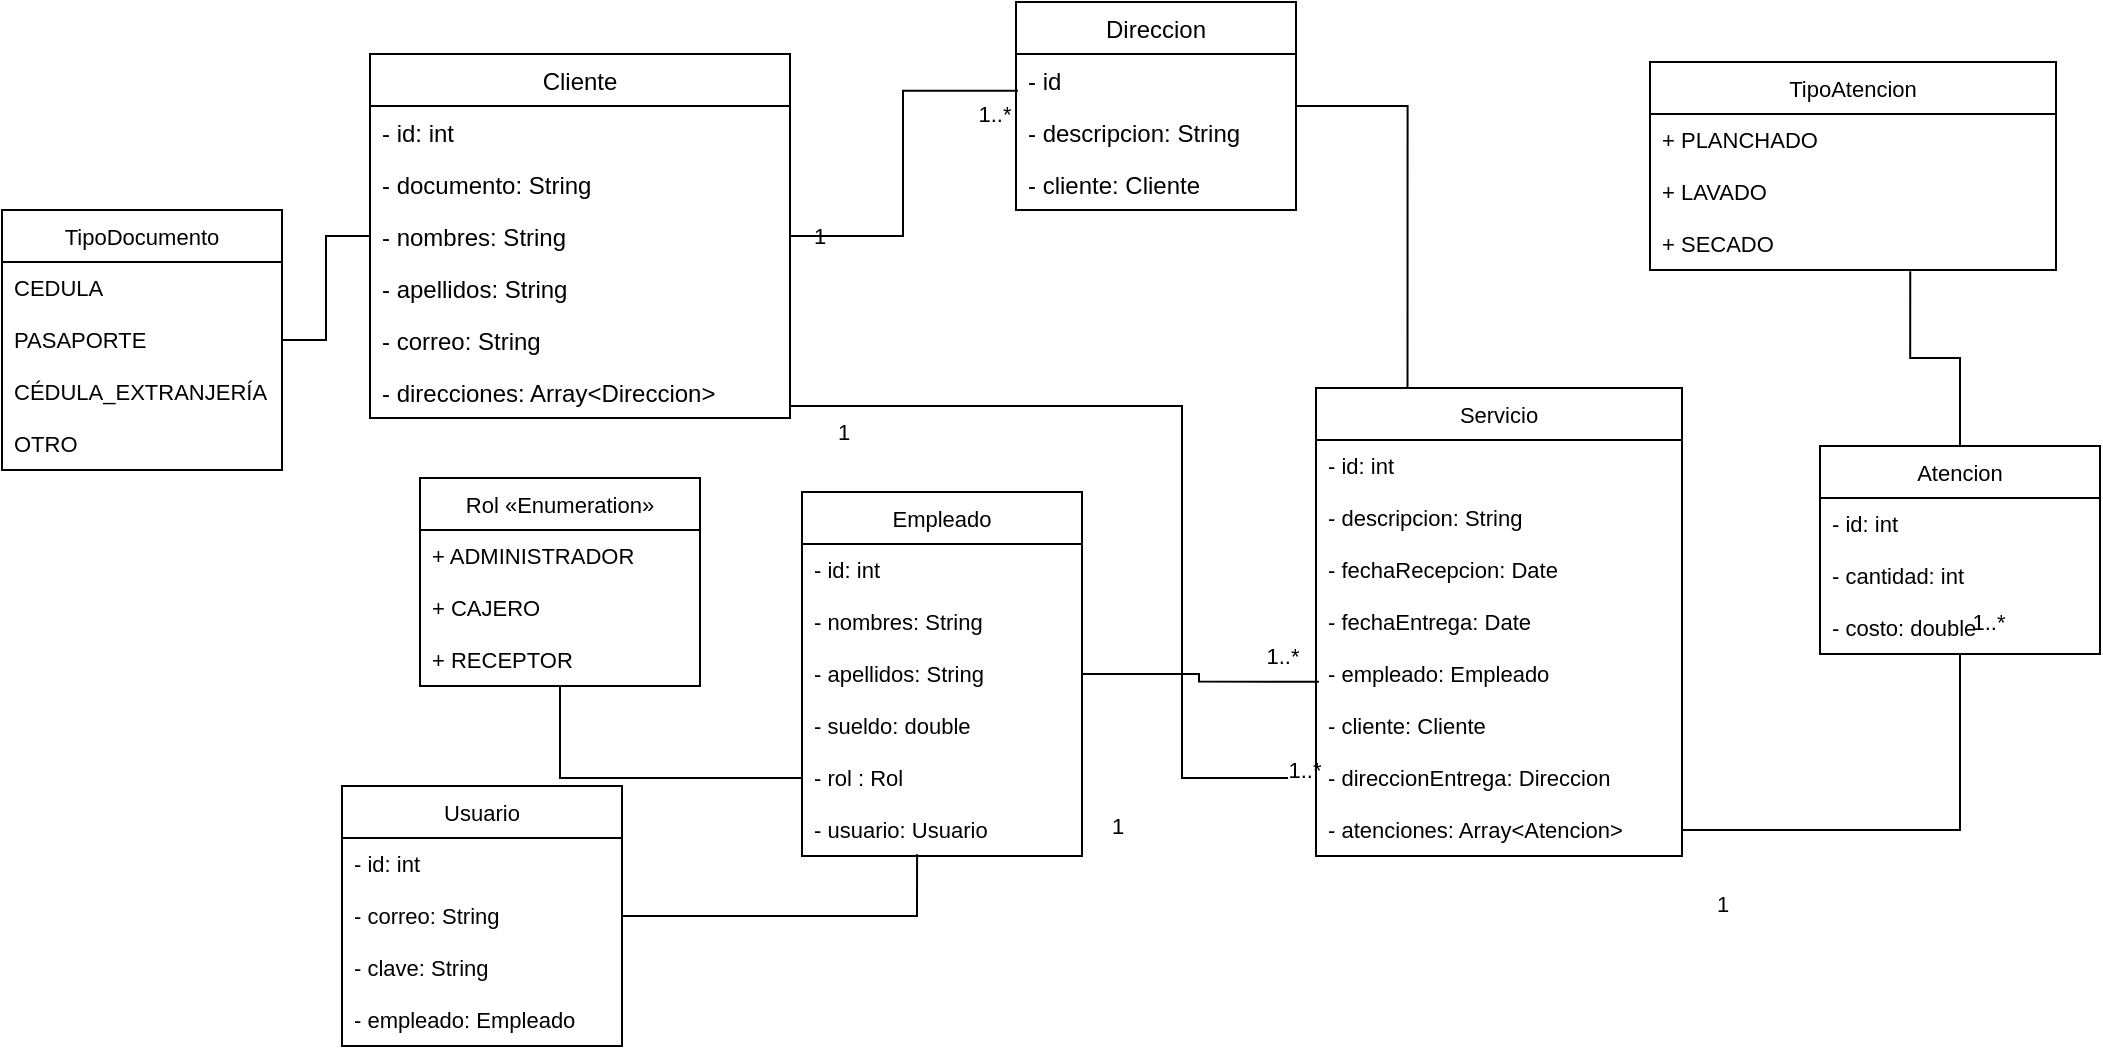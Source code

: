 <mxfile version="20.3.0" type="device"><diagram id="C5RBs43oDa-KdzZeNtuy" name="Page-1"><mxGraphModel dx="807" dy="546" grid="0" gridSize="10" guides="1" tooltips="1" connect="1" arrows="1" fold="1" page="0" pageScale="1" pageWidth="827" pageHeight="1169" math="0" shadow="0"><root><mxCell id="WIyWlLk6GJQsqaUBKTNV-0"/><mxCell id="WIyWlLk6GJQsqaUBKTNV-1" parent="WIyWlLk6GJQsqaUBKTNV-0"/><mxCell id="LuBKdnHVAFgcyeqfizyc-15" style="edgeStyle=orthogonalEdgeStyle;rounded=0;orthogonalLoop=1;jettySize=auto;html=1;entryX=0.007;entryY=0.709;entryDx=0;entryDy=0;entryPerimeter=0;endArrow=none;endFill=0;" edge="1" parent="WIyWlLk6GJQsqaUBKTNV-1" source="LuBKdnHVAFgcyeqfizyc-4" target="LuBKdnHVAFgcyeqfizyc-12"><mxGeometry relative="1" as="geometry"/></mxCell><mxCell id="LuBKdnHVAFgcyeqfizyc-16" value="1..*" style="edgeLabel;html=1;align=center;verticalAlign=middle;resizable=0;points=[];" vertex="1" connectable="0" parent="LuBKdnHVAFgcyeqfizyc-15"><mxGeometry x="0.895" y="-1" relative="1" as="geometry"><mxPoint x="-3" y="10" as="offset"/></mxGeometry></mxCell><mxCell id="LuBKdnHVAFgcyeqfizyc-44" style="edgeStyle=orthogonalEdgeStyle;rounded=0;orthogonalLoop=1;jettySize=auto;html=1;fontSize=11;endArrow=none;endFill=0;entryX=0;entryY=0.5;entryDx=0;entryDy=0;" edge="1" parent="WIyWlLk6GJQsqaUBKTNV-1" source="LuBKdnHVAFgcyeqfizyc-4" target="LuBKdnHVAFgcyeqfizyc-43"><mxGeometry relative="1" as="geometry"><Array as="points"><mxPoint x="443" y="361"/><mxPoint x="443" y="547"/></Array></mxGeometry></mxCell><mxCell id="LuBKdnHVAFgcyeqfizyc-46" value="1..*" style="edgeLabel;html=1;align=center;verticalAlign=middle;resizable=0;points=[];fontSize=11;" vertex="1" connectable="0" parent="LuBKdnHVAFgcyeqfizyc-44"><mxGeometry x="0.959" y="-2" relative="1" as="geometry"><mxPoint x="-8" y="12" as="offset"/></mxGeometry></mxCell><mxCell id="LuBKdnHVAFgcyeqfizyc-4" value="Cliente" style="swimlane;fontStyle=0;childLayout=stackLayout;horizontal=1;startSize=26;fillColor=none;horizontalStack=0;resizeParent=1;resizeParentMax=0;resizeLast=0;collapsible=1;marginBottom=0;" vertex="1" parent="WIyWlLk6GJQsqaUBKTNV-1"><mxGeometry x="37" y="185" width="210" height="182" as="geometry"/></mxCell><mxCell id="LuBKdnHVAFgcyeqfizyc-5" value="- id: int" style="text;strokeColor=none;fillColor=none;align=left;verticalAlign=top;spacingLeft=4;spacingRight=4;overflow=hidden;rotatable=0;points=[[0,0.5],[1,0.5]];portConstraint=eastwest;" vertex="1" parent="LuBKdnHVAFgcyeqfizyc-4"><mxGeometry y="26" width="210" height="26" as="geometry"/></mxCell><mxCell id="LuBKdnHVAFgcyeqfizyc-68" value="- documento: String" style="text;strokeColor=none;fillColor=none;align=left;verticalAlign=top;spacingLeft=4;spacingRight=4;overflow=hidden;rotatable=0;points=[[0,0.5],[1,0.5]];portConstraint=eastwest;" vertex="1" parent="LuBKdnHVAFgcyeqfizyc-4"><mxGeometry y="52" width="210" height="26" as="geometry"/></mxCell><mxCell id="LuBKdnHVAFgcyeqfizyc-6" value="- nombres: String" style="text;strokeColor=none;fillColor=none;align=left;verticalAlign=top;spacingLeft=4;spacingRight=4;overflow=hidden;rotatable=0;points=[[0,0.5],[1,0.5]];portConstraint=eastwest;" vertex="1" parent="LuBKdnHVAFgcyeqfizyc-4"><mxGeometry y="78" width="210" height="26" as="geometry"/></mxCell><mxCell id="LuBKdnHVAFgcyeqfizyc-7" value="- apellidos: String" style="text;strokeColor=none;fillColor=none;align=left;verticalAlign=top;spacingLeft=4;spacingRight=4;overflow=hidden;rotatable=0;points=[[0,0.5],[1,0.5]];portConstraint=eastwest;" vertex="1" parent="LuBKdnHVAFgcyeqfizyc-4"><mxGeometry y="104" width="210" height="26" as="geometry"/></mxCell><mxCell id="LuBKdnHVAFgcyeqfizyc-8" value="- correo: String" style="text;strokeColor=none;fillColor=none;align=left;verticalAlign=top;spacingLeft=4;spacingRight=4;overflow=hidden;rotatable=0;points=[[0,0.5],[1,0.5]];portConstraint=eastwest;" vertex="1" parent="LuBKdnHVAFgcyeqfizyc-4"><mxGeometry y="130" width="210" height="26" as="geometry"/></mxCell><mxCell id="LuBKdnHVAFgcyeqfizyc-9" value="- direcciones: Array&lt;Direccion&gt;" style="text;strokeColor=none;fillColor=none;align=left;verticalAlign=top;spacingLeft=4;spacingRight=4;overflow=hidden;rotatable=0;points=[[0,0.5],[1,0.5]];portConstraint=eastwest;" vertex="1" parent="LuBKdnHVAFgcyeqfizyc-4"><mxGeometry y="156" width="210" height="26" as="geometry"/></mxCell><mxCell id="LuBKdnHVAFgcyeqfizyc-52" style="edgeStyle=orthogonalEdgeStyle;rounded=0;orthogonalLoop=1;jettySize=auto;html=1;entryX=0.25;entryY=0;entryDx=0;entryDy=0;fontSize=11;endArrow=none;endFill=0;" edge="1" parent="WIyWlLk6GJQsqaUBKTNV-1" source="LuBKdnHVAFgcyeqfizyc-11" target="LuBKdnHVAFgcyeqfizyc-30"><mxGeometry relative="1" as="geometry"/></mxCell><mxCell id="LuBKdnHVAFgcyeqfizyc-11" value="Direccion" style="swimlane;fontStyle=0;childLayout=stackLayout;horizontal=1;startSize=26;fillColor=none;horizontalStack=0;resizeParent=1;resizeParentMax=0;resizeLast=0;collapsible=1;marginBottom=0;" vertex="1" parent="WIyWlLk6GJQsqaUBKTNV-1"><mxGeometry x="360" y="159" width="140" height="104" as="geometry"/></mxCell><mxCell id="LuBKdnHVAFgcyeqfizyc-12" value="- id" style="text;strokeColor=none;fillColor=none;align=left;verticalAlign=top;spacingLeft=4;spacingRight=4;overflow=hidden;rotatable=0;points=[[0,0.5],[1,0.5]];portConstraint=eastwest;" vertex="1" parent="LuBKdnHVAFgcyeqfizyc-11"><mxGeometry y="26" width="140" height="26" as="geometry"/></mxCell><mxCell id="LuBKdnHVAFgcyeqfizyc-13" value="- descripcion: String" style="text;strokeColor=none;fillColor=none;align=left;verticalAlign=top;spacingLeft=4;spacingRight=4;overflow=hidden;rotatable=0;points=[[0,0.5],[1,0.5]];portConstraint=eastwest;" vertex="1" parent="LuBKdnHVAFgcyeqfizyc-11"><mxGeometry y="52" width="140" height="26" as="geometry"/></mxCell><mxCell id="LuBKdnHVAFgcyeqfizyc-14" value="- cliente: Cliente" style="text;strokeColor=none;fillColor=none;align=left;verticalAlign=top;spacingLeft=4;spacingRight=4;overflow=hidden;rotatable=0;points=[[0,0.5],[1,0.5]];portConstraint=eastwest;" vertex="1" parent="LuBKdnHVAFgcyeqfizyc-11"><mxGeometry y="78" width="140" height="26" as="geometry"/></mxCell><mxCell id="LuBKdnHVAFgcyeqfizyc-18" value="1" style="text;html=1;strokeColor=none;fillColor=none;align=center;verticalAlign=middle;whiteSpace=wrap;rounded=0;fontSize=11;" vertex="1" parent="WIyWlLk6GJQsqaUBKTNV-1"><mxGeometry x="232" y="261" width="60" height="30" as="geometry"/></mxCell><mxCell id="LuBKdnHVAFgcyeqfizyc-47" style="edgeStyle=orthogonalEdgeStyle;rounded=0;orthogonalLoop=1;jettySize=auto;html=1;entryX=0.008;entryY=0.648;entryDx=0;entryDy=0;entryPerimeter=0;fontSize=11;endArrow=none;endFill=0;" edge="1" parent="WIyWlLk6GJQsqaUBKTNV-1" source="LuBKdnHVAFgcyeqfizyc-19" target="LuBKdnHVAFgcyeqfizyc-42"><mxGeometry relative="1" as="geometry"/></mxCell><mxCell id="LuBKdnHVAFgcyeqfizyc-49" value="1..*" style="edgeLabel;html=1;align=center;verticalAlign=middle;resizable=0;points=[];fontSize=11;" vertex="1" connectable="0" parent="LuBKdnHVAFgcyeqfizyc-47"><mxGeometry x="0.75" y="1" relative="1" as="geometry"><mxPoint x="-3" y="-12" as="offset"/></mxGeometry></mxCell><mxCell id="LuBKdnHVAFgcyeqfizyc-60" value="1..*" style="edgeLabel;html=1;align=center;verticalAlign=middle;resizable=0;points=[];fontSize=11;" vertex="1" connectable="0" parent="LuBKdnHVAFgcyeqfizyc-47"><mxGeometry x="0.75" y="1" relative="1" as="geometry"><mxPoint x="350" y="-29" as="offset"/></mxGeometry></mxCell><mxCell id="LuBKdnHVAFgcyeqfizyc-19" value="Empleado" style="swimlane;fontStyle=0;childLayout=stackLayout;horizontal=1;startSize=26;fillColor=none;horizontalStack=0;resizeParent=1;resizeParentMax=0;resizeLast=0;collapsible=1;marginBottom=0;fontSize=11;" vertex="1" parent="WIyWlLk6GJQsqaUBKTNV-1"><mxGeometry x="253" y="404" width="140" height="182" as="geometry"/></mxCell><mxCell id="LuBKdnHVAFgcyeqfizyc-20" value="- id: int" style="text;strokeColor=none;fillColor=none;align=left;verticalAlign=top;spacingLeft=4;spacingRight=4;overflow=hidden;rotatable=0;points=[[0,0.5],[1,0.5]];portConstraint=eastwest;fontSize=11;" vertex="1" parent="LuBKdnHVAFgcyeqfizyc-19"><mxGeometry y="26" width="140" height="26" as="geometry"/></mxCell><mxCell id="LuBKdnHVAFgcyeqfizyc-21" value="- nombres: String" style="text;strokeColor=none;fillColor=none;align=left;verticalAlign=top;spacingLeft=4;spacingRight=4;overflow=hidden;rotatable=0;points=[[0,0.5],[1,0.5]];portConstraint=eastwest;fontSize=11;" vertex="1" parent="LuBKdnHVAFgcyeqfizyc-19"><mxGeometry y="52" width="140" height="26" as="geometry"/></mxCell><mxCell id="LuBKdnHVAFgcyeqfizyc-22" value="- apellidos: String" style="text;strokeColor=none;fillColor=none;align=left;verticalAlign=top;spacingLeft=4;spacingRight=4;overflow=hidden;rotatable=0;points=[[0,0.5],[1,0.5]];portConstraint=eastwest;fontSize=11;" vertex="1" parent="LuBKdnHVAFgcyeqfizyc-19"><mxGeometry y="78" width="140" height="26" as="geometry"/></mxCell><mxCell id="LuBKdnHVAFgcyeqfizyc-23" value="- sueldo: double" style="text;strokeColor=none;fillColor=none;align=left;verticalAlign=top;spacingLeft=4;spacingRight=4;overflow=hidden;rotatable=0;points=[[0,0.5],[1,0.5]];portConstraint=eastwest;fontSize=11;" vertex="1" parent="LuBKdnHVAFgcyeqfizyc-19"><mxGeometry y="104" width="140" height="26" as="geometry"/></mxCell><mxCell id="LuBKdnHVAFgcyeqfizyc-28" value="- rol : Rol" style="text;strokeColor=none;fillColor=none;align=left;verticalAlign=top;spacingLeft=4;spacingRight=4;overflow=hidden;rotatable=0;points=[[0,0.5],[1,0.5]];portConstraint=eastwest;fontSize=11;" vertex="1" parent="LuBKdnHVAFgcyeqfizyc-19"><mxGeometry y="130" width="140" height="26" as="geometry"/></mxCell><mxCell id="LuBKdnHVAFgcyeqfizyc-65" value="- usuario: Usuario" style="text;strokeColor=none;fillColor=none;align=left;verticalAlign=top;spacingLeft=4;spacingRight=4;overflow=hidden;rotatable=0;points=[[0,0.5],[1,0.5]];portConstraint=eastwest;fontSize=11;" vertex="1" parent="LuBKdnHVAFgcyeqfizyc-19"><mxGeometry y="156" width="140" height="26" as="geometry"/></mxCell><mxCell id="LuBKdnHVAFgcyeqfizyc-29" style="edgeStyle=orthogonalEdgeStyle;rounded=0;orthogonalLoop=1;jettySize=auto;html=1;entryX=0;entryY=0.5;entryDx=0;entryDy=0;fontSize=11;endArrow=none;endFill=0;" edge="1" parent="WIyWlLk6GJQsqaUBKTNV-1" source="LuBKdnHVAFgcyeqfizyc-24" target="LuBKdnHVAFgcyeqfizyc-28"><mxGeometry relative="1" as="geometry"/></mxCell><mxCell id="LuBKdnHVAFgcyeqfizyc-24" value="Rol «Enumeration»" style="swimlane;fontStyle=0;childLayout=stackLayout;horizontal=1;startSize=26;fillColor=none;horizontalStack=0;resizeParent=1;resizeParentMax=0;resizeLast=0;collapsible=1;marginBottom=0;fontSize=11;" vertex="1" parent="WIyWlLk6GJQsqaUBKTNV-1"><mxGeometry x="62" y="397" width="140" height="104" as="geometry"/></mxCell><mxCell id="LuBKdnHVAFgcyeqfizyc-25" value="+ ADMINISTRADOR" style="text;strokeColor=none;fillColor=none;align=left;verticalAlign=top;spacingLeft=4;spacingRight=4;overflow=hidden;rotatable=0;points=[[0,0.5],[1,0.5]];portConstraint=eastwest;fontSize=11;" vertex="1" parent="LuBKdnHVAFgcyeqfizyc-24"><mxGeometry y="26" width="140" height="26" as="geometry"/></mxCell><mxCell id="LuBKdnHVAFgcyeqfizyc-26" value="+ CAJERO" style="text;strokeColor=none;fillColor=none;align=left;verticalAlign=top;spacingLeft=4;spacingRight=4;overflow=hidden;rotatable=0;points=[[0,0.5],[1,0.5]];portConstraint=eastwest;fontSize=11;" vertex="1" parent="LuBKdnHVAFgcyeqfizyc-24"><mxGeometry y="52" width="140" height="26" as="geometry"/></mxCell><mxCell id="LuBKdnHVAFgcyeqfizyc-27" value="+ RECEPTOR" style="text;strokeColor=none;fillColor=none;align=left;verticalAlign=top;spacingLeft=4;spacingRight=4;overflow=hidden;rotatable=0;points=[[0,0.5],[1,0.5]];portConstraint=eastwest;fontSize=11;" vertex="1" parent="LuBKdnHVAFgcyeqfizyc-24"><mxGeometry y="78" width="140" height="26" as="geometry"/></mxCell><mxCell id="LuBKdnHVAFgcyeqfizyc-41" style="edgeStyle=orthogonalEdgeStyle;rounded=0;orthogonalLoop=1;jettySize=auto;html=1;entryX=0.641;entryY=1.022;entryDx=0;entryDy=0;entryPerimeter=0;fontSize=11;endArrow=none;endFill=0;" edge="1" parent="WIyWlLk6GJQsqaUBKTNV-1" source="LuBKdnHVAFgcyeqfizyc-53" target="LuBKdnHVAFgcyeqfizyc-39"><mxGeometry relative="1" as="geometry"/></mxCell><mxCell id="LuBKdnHVAFgcyeqfizyc-30" value="Servicio" style="swimlane;fontStyle=0;childLayout=stackLayout;horizontal=1;startSize=26;fillColor=none;horizontalStack=0;resizeParent=1;resizeParentMax=0;resizeLast=0;collapsible=1;marginBottom=0;fontSize=11;" vertex="1" parent="WIyWlLk6GJQsqaUBKTNV-1"><mxGeometry x="510" y="352" width="183" height="234" as="geometry"/></mxCell><mxCell id="LuBKdnHVAFgcyeqfizyc-31" value="- id: int" style="text;strokeColor=none;fillColor=none;align=left;verticalAlign=top;spacingLeft=4;spacingRight=4;overflow=hidden;rotatable=0;points=[[0,0.5],[1,0.5]];portConstraint=eastwest;fontSize=11;" vertex="1" parent="LuBKdnHVAFgcyeqfizyc-30"><mxGeometry y="26" width="183" height="26" as="geometry"/></mxCell><mxCell id="LuBKdnHVAFgcyeqfizyc-32" value="- descripcion: String" style="text;strokeColor=none;fillColor=none;align=left;verticalAlign=top;spacingLeft=4;spacingRight=4;overflow=hidden;rotatable=0;points=[[0,0.5],[1,0.5]];portConstraint=eastwest;fontSize=11;" vertex="1" parent="LuBKdnHVAFgcyeqfizyc-30"><mxGeometry y="52" width="183" height="26" as="geometry"/></mxCell><mxCell id="LuBKdnHVAFgcyeqfizyc-33" value="- fechaRecepcion: Date" style="text;strokeColor=none;fillColor=none;align=left;verticalAlign=top;spacingLeft=4;spacingRight=4;overflow=hidden;rotatable=0;points=[[0,0.5],[1,0.5]];portConstraint=eastwest;fontSize=11;" vertex="1" parent="LuBKdnHVAFgcyeqfizyc-30"><mxGeometry y="78" width="183" height="26" as="geometry"/></mxCell><mxCell id="LuBKdnHVAFgcyeqfizyc-34" value="- fechaEntrega: Date" style="text;strokeColor=none;fillColor=none;align=left;verticalAlign=top;spacingLeft=4;spacingRight=4;overflow=hidden;rotatable=0;points=[[0,0.5],[1,0.5]];portConstraint=eastwest;fontSize=11;" vertex="1" parent="LuBKdnHVAFgcyeqfizyc-30"><mxGeometry y="104" width="183" height="26" as="geometry"/></mxCell><mxCell id="LuBKdnHVAFgcyeqfizyc-42" value="- empleado: Empleado" style="text;strokeColor=none;fillColor=none;align=left;verticalAlign=top;spacingLeft=4;spacingRight=4;overflow=hidden;rotatable=0;points=[[0,0.5],[1,0.5]];portConstraint=eastwest;fontSize=11;" vertex="1" parent="LuBKdnHVAFgcyeqfizyc-30"><mxGeometry y="130" width="183" height="26" as="geometry"/></mxCell><mxCell id="LuBKdnHVAFgcyeqfizyc-43" value="- cliente: Cliente" style="text;strokeColor=none;fillColor=none;align=left;verticalAlign=top;spacingLeft=4;spacingRight=4;overflow=hidden;rotatable=0;points=[[0,0.5],[1,0.5]];portConstraint=eastwest;fontSize=11;" vertex="1" parent="LuBKdnHVAFgcyeqfizyc-30"><mxGeometry y="156" width="183" height="26" as="geometry"/></mxCell><mxCell id="LuBKdnHVAFgcyeqfizyc-51" value="- direccionEntrega: Direccion" style="text;strokeColor=none;fillColor=none;align=left;verticalAlign=top;spacingLeft=4;spacingRight=4;overflow=hidden;rotatable=0;points=[[0,0.5],[1,0.5]];portConstraint=eastwest;fontSize=11;" vertex="1" parent="LuBKdnHVAFgcyeqfizyc-30"><mxGeometry y="182" width="183" height="26" as="geometry"/></mxCell><mxCell id="LuBKdnHVAFgcyeqfizyc-57" value="- atenciones: Array&lt;Atencion&gt;" style="text;strokeColor=none;fillColor=none;align=left;verticalAlign=top;spacingLeft=4;spacingRight=4;overflow=hidden;rotatable=0;points=[[0,0.5],[1,0.5]];portConstraint=eastwest;fontSize=11;" vertex="1" parent="LuBKdnHVAFgcyeqfizyc-30"><mxGeometry y="208" width="183" height="26" as="geometry"/></mxCell><mxCell id="LuBKdnHVAFgcyeqfizyc-36" value="TipoAtencion" style="swimlane;fontStyle=0;childLayout=stackLayout;horizontal=1;startSize=26;fillColor=none;horizontalStack=0;resizeParent=1;resizeParentMax=0;resizeLast=0;collapsible=1;marginBottom=0;fontSize=11;" vertex="1" parent="WIyWlLk6GJQsqaUBKTNV-1"><mxGeometry x="677" y="189" width="203" height="104" as="geometry"/></mxCell><mxCell id="LuBKdnHVAFgcyeqfizyc-37" value="+ PLANCHADO" style="text;strokeColor=none;fillColor=none;align=left;verticalAlign=top;spacingLeft=4;spacingRight=4;overflow=hidden;rotatable=0;points=[[0,0.5],[1,0.5]];portConstraint=eastwest;fontSize=11;" vertex="1" parent="LuBKdnHVAFgcyeqfizyc-36"><mxGeometry y="26" width="203" height="26" as="geometry"/></mxCell><mxCell id="LuBKdnHVAFgcyeqfizyc-38" value="+ LAVADO" style="text;strokeColor=none;fillColor=none;align=left;verticalAlign=top;spacingLeft=4;spacingRight=4;overflow=hidden;rotatable=0;points=[[0,0.5],[1,0.5]];portConstraint=eastwest;fontSize=11;" vertex="1" parent="LuBKdnHVAFgcyeqfizyc-36"><mxGeometry y="52" width="203" height="26" as="geometry"/></mxCell><mxCell id="LuBKdnHVAFgcyeqfizyc-39" value="+ SECADO" style="text;strokeColor=none;fillColor=none;align=left;verticalAlign=top;spacingLeft=4;spacingRight=4;overflow=hidden;rotatable=0;points=[[0,0.5],[1,0.5]];portConstraint=eastwest;fontSize=11;" vertex="1" parent="LuBKdnHVAFgcyeqfizyc-36"><mxGeometry y="78" width="203" height="26" as="geometry"/></mxCell><mxCell id="LuBKdnHVAFgcyeqfizyc-45" value="1" style="text;html=1;strokeColor=none;fillColor=none;align=center;verticalAlign=middle;whiteSpace=wrap;rounded=0;fontSize=11;" vertex="1" parent="WIyWlLk6GJQsqaUBKTNV-1"><mxGeometry x="244" y="359" width="60" height="30" as="geometry"/></mxCell><mxCell id="LuBKdnHVAFgcyeqfizyc-50" value="1" style="text;html=1;strokeColor=none;fillColor=none;align=center;verticalAlign=middle;whiteSpace=wrap;rounded=0;fontSize=11;" vertex="1" parent="WIyWlLk6GJQsqaUBKTNV-1"><mxGeometry x="381" y="556" width="60" height="30" as="geometry"/></mxCell><mxCell id="LuBKdnHVAFgcyeqfizyc-58" style="edgeStyle=orthogonalEdgeStyle;rounded=0;orthogonalLoop=1;jettySize=auto;html=1;entryX=1;entryY=0.5;entryDx=0;entryDy=0;fontSize=11;endArrow=none;endFill=0;" edge="1" parent="WIyWlLk6GJQsqaUBKTNV-1" source="LuBKdnHVAFgcyeqfizyc-53" target="LuBKdnHVAFgcyeqfizyc-57"><mxGeometry relative="1" as="geometry"/></mxCell><mxCell id="LuBKdnHVAFgcyeqfizyc-53" value="Atencion" style="swimlane;fontStyle=0;childLayout=stackLayout;horizontal=1;startSize=26;fillColor=none;horizontalStack=0;resizeParent=1;resizeParentMax=0;resizeLast=0;collapsible=1;marginBottom=0;fontSize=11;" vertex="1" parent="WIyWlLk6GJQsqaUBKTNV-1"><mxGeometry x="762" y="381" width="140" height="104" as="geometry"/></mxCell><mxCell id="LuBKdnHVAFgcyeqfizyc-54" value="- id: int" style="text;strokeColor=none;fillColor=none;align=left;verticalAlign=top;spacingLeft=4;spacingRight=4;overflow=hidden;rotatable=0;points=[[0,0.5],[1,0.5]];portConstraint=eastwest;fontSize=11;" vertex="1" parent="LuBKdnHVAFgcyeqfizyc-53"><mxGeometry y="26" width="140" height="26" as="geometry"/></mxCell><mxCell id="LuBKdnHVAFgcyeqfizyc-55" value="- cantidad: int" style="text;strokeColor=none;fillColor=none;align=left;verticalAlign=top;spacingLeft=4;spacingRight=4;overflow=hidden;rotatable=0;points=[[0,0.5],[1,0.5]];portConstraint=eastwest;fontSize=11;" vertex="1" parent="LuBKdnHVAFgcyeqfizyc-53"><mxGeometry y="52" width="140" height="26" as="geometry"/></mxCell><mxCell id="LuBKdnHVAFgcyeqfizyc-56" value="- costo: double" style="text;strokeColor=none;fillColor=none;align=left;verticalAlign=top;spacingLeft=4;spacingRight=4;overflow=hidden;rotatable=0;points=[[0,0.5],[1,0.5]];portConstraint=eastwest;fontSize=11;" vertex="1" parent="LuBKdnHVAFgcyeqfizyc-53"><mxGeometry y="78" width="140" height="26" as="geometry"/></mxCell><mxCell id="LuBKdnHVAFgcyeqfizyc-59" value="1" style="text;html=1;align=center;verticalAlign=middle;resizable=0;points=[];autosize=1;strokeColor=none;fillColor=none;fontSize=11;" vertex="1" parent="WIyWlLk6GJQsqaUBKTNV-1"><mxGeometry x="701" y="597" width="24" height="25" as="geometry"/></mxCell><mxCell id="LuBKdnHVAFgcyeqfizyc-67" style="edgeStyle=orthogonalEdgeStyle;rounded=0;orthogonalLoop=1;jettySize=auto;html=1;entryX=0.411;entryY=0.967;entryDx=0;entryDy=0;entryPerimeter=0;fontSize=11;endArrow=none;endFill=0;" edge="1" parent="WIyWlLk6GJQsqaUBKTNV-1" source="LuBKdnHVAFgcyeqfizyc-61" target="LuBKdnHVAFgcyeqfizyc-65"><mxGeometry relative="1" as="geometry"/></mxCell><mxCell id="LuBKdnHVAFgcyeqfizyc-61" value="Usuario" style="swimlane;fontStyle=0;childLayout=stackLayout;horizontal=1;startSize=26;fillColor=none;horizontalStack=0;resizeParent=1;resizeParentMax=0;resizeLast=0;collapsible=1;marginBottom=0;fontSize=11;" vertex="1" parent="WIyWlLk6GJQsqaUBKTNV-1"><mxGeometry x="23" y="551" width="140" height="130" as="geometry"/></mxCell><mxCell id="LuBKdnHVAFgcyeqfizyc-62" value="- id: int" style="text;strokeColor=none;fillColor=none;align=left;verticalAlign=top;spacingLeft=4;spacingRight=4;overflow=hidden;rotatable=0;points=[[0,0.5],[1,0.5]];portConstraint=eastwest;fontSize=11;" vertex="1" parent="LuBKdnHVAFgcyeqfizyc-61"><mxGeometry y="26" width="140" height="26" as="geometry"/></mxCell><mxCell id="LuBKdnHVAFgcyeqfizyc-63" value="- correo: String" style="text;strokeColor=none;fillColor=none;align=left;verticalAlign=top;spacingLeft=4;spacingRight=4;overflow=hidden;rotatable=0;points=[[0,0.5],[1,0.5]];portConstraint=eastwest;fontSize=11;" vertex="1" parent="LuBKdnHVAFgcyeqfizyc-61"><mxGeometry y="52" width="140" height="26" as="geometry"/></mxCell><mxCell id="LuBKdnHVAFgcyeqfizyc-64" value="- clave: String" style="text;strokeColor=none;fillColor=none;align=left;verticalAlign=top;spacingLeft=4;spacingRight=4;overflow=hidden;rotatable=0;points=[[0,0.5],[1,0.5]];portConstraint=eastwest;fontSize=11;" vertex="1" parent="LuBKdnHVAFgcyeqfizyc-61"><mxGeometry y="78" width="140" height="26" as="geometry"/></mxCell><mxCell id="LuBKdnHVAFgcyeqfizyc-66" value="- empleado: Empleado" style="text;strokeColor=none;fillColor=none;align=left;verticalAlign=top;spacingLeft=4;spacingRight=4;overflow=hidden;rotatable=0;points=[[0,0.5],[1,0.5]];portConstraint=eastwest;fontSize=11;" vertex="1" parent="LuBKdnHVAFgcyeqfizyc-61"><mxGeometry y="104" width="140" height="26" as="geometry"/></mxCell><mxCell id="LuBKdnHVAFgcyeqfizyc-74" style="edgeStyle=orthogonalEdgeStyle;rounded=0;orthogonalLoop=1;jettySize=auto;html=1;fontSize=11;endArrow=none;endFill=0;" edge="1" parent="WIyWlLk6GJQsqaUBKTNV-1" source="LuBKdnHVAFgcyeqfizyc-69" target="LuBKdnHVAFgcyeqfizyc-4"><mxGeometry relative="1" as="geometry"/></mxCell><mxCell id="LuBKdnHVAFgcyeqfizyc-69" value="TipoDocumento" style="swimlane;fontStyle=0;childLayout=stackLayout;horizontal=1;startSize=26;fillColor=none;horizontalStack=0;resizeParent=1;resizeParentMax=0;resizeLast=0;collapsible=1;marginBottom=0;fontSize=11;" vertex="1" parent="WIyWlLk6GJQsqaUBKTNV-1"><mxGeometry x="-147" y="263" width="140" height="130" as="geometry"/></mxCell><mxCell id="LuBKdnHVAFgcyeqfizyc-70" value="CEDULA" style="text;strokeColor=none;fillColor=none;align=left;verticalAlign=top;spacingLeft=4;spacingRight=4;overflow=hidden;rotatable=0;points=[[0,0.5],[1,0.5]];portConstraint=eastwest;fontSize=11;" vertex="1" parent="LuBKdnHVAFgcyeqfizyc-69"><mxGeometry y="26" width="140" height="26" as="geometry"/></mxCell><mxCell id="LuBKdnHVAFgcyeqfizyc-71" value="PASAPORTE" style="text;strokeColor=none;fillColor=none;align=left;verticalAlign=top;spacingLeft=4;spacingRight=4;overflow=hidden;rotatable=0;points=[[0,0.5],[1,0.5]];portConstraint=eastwest;fontSize=11;" vertex="1" parent="LuBKdnHVAFgcyeqfizyc-69"><mxGeometry y="52" width="140" height="26" as="geometry"/></mxCell><mxCell id="LuBKdnHVAFgcyeqfizyc-72" value="CÉDULA_EXTRANJERÍA" style="text;strokeColor=none;fillColor=none;align=left;verticalAlign=top;spacingLeft=4;spacingRight=4;overflow=hidden;rotatable=0;points=[[0,0.5],[1,0.5]];portConstraint=eastwest;fontSize=11;" vertex="1" parent="LuBKdnHVAFgcyeqfizyc-69"><mxGeometry y="78" width="140" height="26" as="geometry"/></mxCell><mxCell id="LuBKdnHVAFgcyeqfizyc-73" value="OTRO" style="text;strokeColor=none;fillColor=none;align=left;verticalAlign=top;spacingLeft=4;spacingRight=4;overflow=hidden;rotatable=0;points=[[0,0.5],[1,0.5]];portConstraint=eastwest;fontSize=11;" vertex="1" parent="LuBKdnHVAFgcyeqfizyc-69"><mxGeometry y="104" width="140" height="26" as="geometry"/></mxCell></root></mxGraphModel></diagram></mxfile>